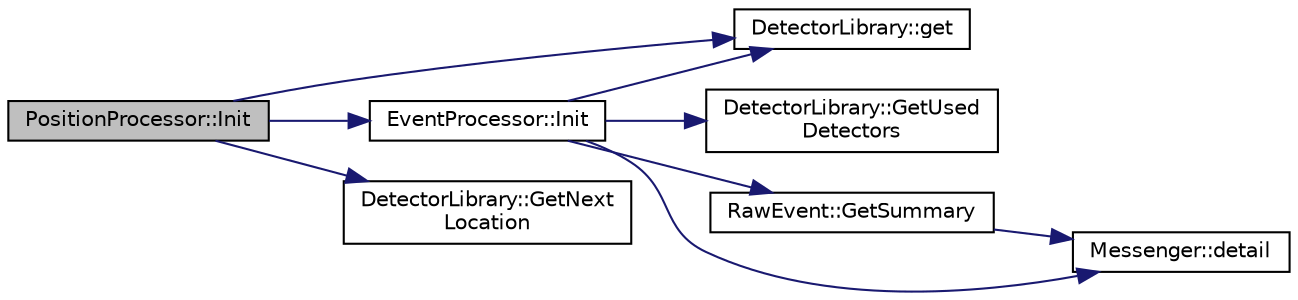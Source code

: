 digraph "PositionProcessor::Init"
{
  edge [fontname="Helvetica",fontsize="10",labelfontname="Helvetica",labelfontsize="10"];
  node [fontname="Helvetica",fontsize="10",shape=record];
  rankdir="LR";
  Node1 [label="PositionProcessor::Init",height=0.2,width=0.4,color="black", fillcolor="grey75", style="filled", fontcolor="black"];
  Node1 -> Node2 [color="midnightblue",fontsize="10",style="solid",fontname="Helvetica"];
  Node2 [label="EventProcessor::Init",height=0.2,width=0.4,color="black", fillcolor="white", style="filled",URL="$d6/d65/class_event_processor.html#aebda4c898e4e7fb6115d17366802a16d"];
  Node2 -> Node3 [color="midnightblue",fontsize="10",style="solid",fontname="Helvetica"];
  Node3 [label="DetectorLibrary::get",height=0.2,width=0.4,color="black", fillcolor="white", style="filled",URL="$dc/dbe/class_detector_library.html#a6ab3ff825daa8b607865086741bc9b2c"];
  Node2 -> Node4 [color="midnightblue",fontsize="10",style="solid",fontname="Helvetica"];
  Node4 [label="DetectorLibrary::GetUsed\lDetectors",height=0.2,width=0.4,color="black", fillcolor="white", style="filled",URL="$dc/dbe/class_detector_library.html#a648ce584518bf132962fb3488859a680",tooltip="this needs moved to UtkUnpacker "];
  Node2 -> Node5 [color="midnightblue",fontsize="10",style="solid",fontname="Helvetica"];
  Node5 [label="RawEvent::GetSummary",height=0.2,width=0.4,color="black", fillcolor="white", style="filled",URL="$dc/d32/class_raw_event.html#a0405b96da430f69eb01fc8a7668420cc",tooltip="Get a pointer to a specific detector summary. "];
  Node5 -> Node6 [color="midnightblue",fontsize="10",style="solid",fontname="Helvetica"];
  Node6 [label="Messenger::detail",height=0.2,width=0.4,color="black", fillcolor="white", style="filled",URL="$d6/dc9/class_messenger.html#a24d0db0aece5830b3de62310f5753be8"];
  Node2 -> Node6 [color="midnightblue",fontsize="10",style="solid",fontname="Helvetica"];
  Node1 -> Node3 [color="midnightblue",fontsize="10",style="solid",fontname="Helvetica"];
  Node1 -> Node7 [color="midnightblue",fontsize="10",style="solid",fontname="Helvetica"];
  Node7 [label="DetectorLibrary::GetNext\lLocation",height=0.2,width=0.4,color="black", fillcolor="white", style="filled",URL="$dc/dbe/class_detector_library.html#ae111bf4e296587b18d2dd9ef5ce3f962"];
}
